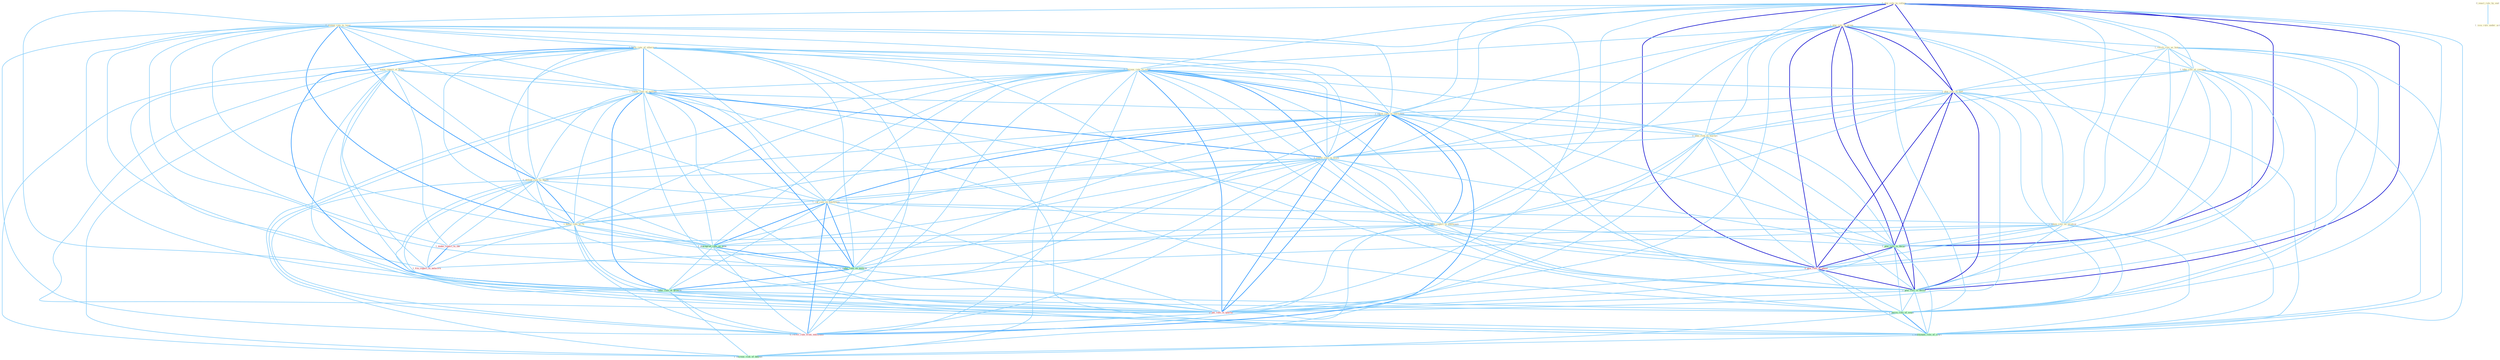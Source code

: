 Graph G{ 
    node
    [shape=polygon,style=filled,width=.5,height=.06,color="#BDFCC9",fixedsize=true,fontsize=4,
    fontcolor="#2f4f4f"];
    {node
    [color="#ffffe0", fontcolor="#8b7d6b"] "0_manag_rate_to_level " "0_plai_role_in_collaps " "1_plai_role_in_group " "1_relish_role_as_home " "1_have_rate_of_othernum " "0_increas_rate_in_coupl " "1_were_report_of_death " "1_lower_rate_of_million " "1_take_role_at_compani " "1_plai_role_in_fuel " "0_enact_rule_by_end " "1_relax_rate_in_entitynam " "0_take_risk_in_market " "0_lower_rate_in_week " "1_issu_rule_under_act " "0_defend_rate_to_death " "1_cut_rate_on_entitynam " "0_been_report_in_entitynam " "1_boost_rate_to_% " "1_taken_role_on_strategi "}
{node [color="#fff0f5", fontcolor="#b22222"] "0_plai_role_in_phase " "1_make_report_to_the " "0_pai_rate_in_quarter " "1_file_report_to_network " "0_receiv_rate_from_entitynam "}
edge [color="#B0E2FF"];

	"0_manag_rate_to_level " -- "1_have_rate_of_othernum " [w="1", color="#87cefa" ];
	"0_manag_rate_to_level " -- "0_increas_rate_in_coupl " [w="1", color="#87cefa" ];
	"0_manag_rate_to_level " -- "1_lower_rate_of_million " [w="1", color="#87cefa" ];
	"0_manag_rate_to_level " -- "1_relax_rate_in_entitynam " [w="1", color="#87cefa" ];
	"0_manag_rate_to_level " -- "0_lower_rate_in_week " [w="1", color="#87cefa" ];
	"0_manag_rate_to_level " -- "0_defend_rate_to_death " [w="2", color="#1e90ff" , len=0.8];
	"0_manag_rate_to_level " -- "1_cut_rate_on_entitynam " [w="1", color="#87cefa" ];
	"0_manag_rate_to_level " -- "1_boost_rate_to_% " [w="2", color="#1e90ff" , len=0.8];
	"0_manag_rate_to_level " -- "1_downgrad_rate_on_debt " [w="1", color="#87cefa" ];
	"0_manag_rate_to_level " -- "1_reduc_rate_on_million " [w="1", color="#87cefa" ];
	"0_manag_rate_to_level " -- "1_reduc_rate_of_growth " [w="1", color="#87cefa" ];
	"0_manag_rate_to_level " -- "1_make_report_to_the " [w="1", color="#87cefa" ];
	"0_manag_rate_to_level " -- "0_pai_rate_in_quarter " [w="1", color="#87cefa" ];
	"0_manag_rate_to_level " -- "1_file_report_to_network " [w="1", color="#87cefa" ];
	"0_manag_rate_to_level " -- "0_receiv_rate_from_entitynam " [w="1", color="#87cefa" ];
	"0_plai_role_in_collaps " -- "1_plai_role_in_group " [w="3", color="#0000cd" , len=0.6];
	"0_plai_role_in_collaps " -- "1_relish_role_as_home " [w="1", color="#87cefa" ];
	"0_plai_role_in_collaps " -- "0_increas_rate_in_coupl " [w="1", color="#87cefa" ];
	"0_plai_role_in_collaps " -- "1_take_role_at_compani " [w="1", color="#87cefa" ];
	"0_plai_role_in_collaps " -- "1_plai_role_in_fuel " [w="3", color="#0000cd" , len=0.6];
	"0_plai_role_in_collaps " -- "1_relax_rate_in_entitynam " [w="1", color="#87cefa" ];
	"0_plai_role_in_collaps " -- "0_take_risk_in_market " [w="1", color="#87cefa" ];
	"0_plai_role_in_collaps " -- "0_lower_rate_in_week " [w="1", color="#87cefa" ];
	"0_plai_role_in_collaps " -- "0_been_report_in_entitynam " [w="1", color="#87cefa" ];
	"0_plai_role_in_collaps " -- "1_taken_role_on_strategi " [w="1", color="#87cefa" ];
	"0_plai_role_in_collaps " -- "1_plai_role_in_decad " [w="3", color="#0000cd" , len=0.6];
	"0_plai_role_in_collaps " -- "0_plai_role_in_phase " [w="3", color="#0000cd" , len=0.6];
	"0_plai_role_in_collaps " -- "1_plai_role_in_declin " [w="3", color="#0000cd" , len=0.6];
	"0_plai_role_in_collaps " -- "0_pai_rate_in_quarter " [w="1", color="#87cefa" ];
	"0_plai_role_in_collaps " -- "1_pursu_role_of_senat " [w="1", color="#87cefa" ];
	"0_plai_role_in_collaps " -- "1_entitynam_role_of_court " [w="1", color="#87cefa" ];
	"1_plai_role_in_group " -- "1_relish_role_as_home " [w="1", color="#87cefa" ];
	"1_plai_role_in_group " -- "0_increas_rate_in_coupl " [w="1", color="#87cefa" ];
	"1_plai_role_in_group " -- "1_take_role_at_compani " [w="1", color="#87cefa" ];
	"1_plai_role_in_group " -- "1_plai_role_in_fuel " [w="3", color="#0000cd" , len=0.6];
	"1_plai_role_in_group " -- "1_relax_rate_in_entitynam " [w="1", color="#87cefa" ];
	"1_plai_role_in_group " -- "0_take_risk_in_market " [w="1", color="#87cefa" ];
	"1_plai_role_in_group " -- "0_lower_rate_in_week " [w="1", color="#87cefa" ];
	"1_plai_role_in_group " -- "0_been_report_in_entitynam " [w="1", color="#87cefa" ];
	"1_plai_role_in_group " -- "1_taken_role_on_strategi " [w="1", color="#87cefa" ];
	"1_plai_role_in_group " -- "1_plai_role_in_decad " [w="3", color="#0000cd" , len=0.6];
	"1_plai_role_in_group " -- "0_plai_role_in_phase " [w="3", color="#0000cd" , len=0.6];
	"1_plai_role_in_group " -- "1_plai_role_in_declin " [w="3", color="#0000cd" , len=0.6];
	"1_plai_role_in_group " -- "0_pai_rate_in_quarter " [w="1", color="#87cefa" ];
	"1_plai_role_in_group " -- "1_pursu_role_of_senat " [w="1", color="#87cefa" ];
	"1_plai_role_in_group " -- "1_entitynam_role_of_court " [w="1", color="#87cefa" ];
	"1_relish_role_as_home " -- "1_take_role_at_compani " [w="1", color="#87cefa" ];
	"1_relish_role_as_home " -- "1_plai_role_in_fuel " [w="1", color="#87cefa" ];
	"1_relish_role_as_home " -- "1_taken_role_on_strategi " [w="1", color="#87cefa" ];
	"1_relish_role_as_home " -- "1_plai_role_in_decad " [w="1", color="#87cefa" ];
	"1_relish_role_as_home " -- "0_plai_role_in_phase " [w="1", color="#87cefa" ];
	"1_relish_role_as_home " -- "1_plai_role_in_declin " [w="1", color="#87cefa" ];
	"1_relish_role_as_home " -- "1_pursu_role_of_senat " [w="1", color="#87cefa" ];
	"1_relish_role_as_home " -- "1_entitynam_role_of_court " [w="1", color="#87cefa" ];
	"1_have_rate_of_othernum " -- "0_increas_rate_in_coupl " [w="1", color="#87cefa" ];
	"1_have_rate_of_othernum " -- "1_were_report_of_death " [w="1", color="#87cefa" ];
	"1_have_rate_of_othernum " -- "1_lower_rate_of_million " [w="2", color="#1e90ff" , len=0.8];
	"1_have_rate_of_othernum " -- "1_relax_rate_in_entitynam " [w="1", color="#87cefa" ];
	"1_have_rate_of_othernum " -- "0_lower_rate_in_week " [w="1", color="#87cefa" ];
	"1_have_rate_of_othernum " -- "0_defend_rate_to_death " [w="1", color="#87cefa" ];
	"1_have_rate_of_othernum " -- "1_cut_rate_on_entitynam " [w="1", color="#87cefa" ];
	"1_have_rate_of_othernum " -- "1_boost_rate_to_% " [w="1", color="#87cefa" ];
	"1_have_rate_of_othernum " -- "1_downgrad_rate_on_debt " [w="1", color="#87cefa" ];
	"1_have_rate_of_othernum " -- "1_reduc_rate_on_million " [w="1", color="#87cefa" ];
	"1_have_rate_of_othernum " -- "1_reduc_rate_of_growth " [w="2", color="#1e90ff" , len=0.8];
	"1_have_rate_of_othernum " -- "0_pai_rate_in_quarter " [w="1", color="#87cefa" ];
	"1_have_rate_of_othernum " -- "1_pursu_role_of_senat " [w="1", color="#87cefa" ];
	"1_have_rate_of_othernum " -- "1_entitynam_role_of_court " [w="1", color="#87cefa" ];
	"1_have_rate_of_othernum " -- "0_receiv_rate_from_entitynam " [w="1", color="#87cefa" ];
	"1_have_rate_of_othernum " -- "1_increas_risk_of_default " [w="1", color="#87cefa" ];
	"0_increas_rate_in_coupl " -- "1_lower_rate_of_million " [w="1", color="#87cefa" ];
	"0_increas_rate_in_coupl " -- "1_plai_role_in_fuel " [w="1", color="#87cefa" ];
	"0_increas_rate_in_coupl " -- "1_relax_rate_in_entitynam " [w="2", color="#1e90ff" , len=0.8];
	"0_increas_rate_in_coupl " -- "0_take_risk_in_market " [w="1", color="#87cefa" ];
	"0_increas_rate_in_coupl " -- "0_lower_rate_in_week " [w="2", color="#1e90ff" , len=0.8];
	"0_increas_rate_in_coupl " -- "0_defend_rate_to_death " [w="1", color="#87cefa" ];
	"0_increas_rate_in_coupl " -- "1_cut_rate_on_entitynam " [w="1", color="#87cefa" ];
	"0_increas_rate_in_coupl " -- "0_been_report_in_entitynam " [w="1", color="#87cefa" ];
	"0_increas_rate_in_coupl " -- "1_boost_rate_to_% " [w="1", color="#87cefa" ];
	"0_increas_rate_in_coupl " -- "1_downgrad_rate_on_debt " [w="1", color="#87cefa" ];
	"0_increas_rate_in_coupl " -- "1_reduc_rate_on_million " [w="1", color="#87cefa" ];
	"0_increas_rate_in_coupl " -- "1_plai_role_in_decad " [w="1", color="#87cefa" ];
	"0_increas_rate_in_coupl " -- "0_plai_role_in_phase " [w="1", color="#87cefa" ];
	"0_increas_rate_in_coupl " -- "1_reduc_rate_of_growth " [w="1", color="#87cefa" ];
	"0_increas_rate_in_coupl " -- "1_plai_role_in_declin " [w="1", color="#87cefa" ];
	"0_increas_rate_in_coupl " -- "0_pai_rate_in_quarter " [w="2", color="#1e90ff" , len=0.8];
	"0_increas_rate_in_coupl " -- "0_receiv_rate_from_entitynam " [w="1", color="#87cefa" ];
	"0_increas_rate_in_coupl " -- "1_increas_risk_of_default " [w="1", color="#87cefa" ];
	"1_were_report_of_death " -- "1_lower_rate_of_million " [w="1", color="#87cefa" ];
	"1_were_report_of_death " -- "0_defend_rate_to_death " [w="1", color="#87cefa" ];
	"1_were_report_of_death " -- "0_been_report_in_entitynam " [w="1", color="#87cefa" ];
	"1_were_report_of_death " -- "1_reduc_rate_of_growth " [w="1", color="#87cefa" ];
	"1_were_report_of_death " -- "1_make_report_to_the " [w="1", color="#87cefa" ];
	"1_were_report_of_death " -- "1_pursu_role_of_senat " [w="1", color="#87cefa" ];
	"1_were_report_of_death " -- "1_file_report_to_network " [w="1", color="#87cefa" ];
	"1_were_report_of_death " -- "1_entitynam_role_of_court " [w="1", color="#87cefa" ];
	"1_were_report_of_death " -- "1_increas_risk_of_default " [w="1", color="#87cefa" ];
	"1_lower_rate_of_million " -- "1_relax_rate_in_entitynam " [w="1", color="#87cefa" ];
	"1_lower_rate_of_million " -- "0_lower_rate_in_week " [w="2", color="#1e90ff" , len=0.8];
	"1_lower_rate_of_million " -- "0_defend_rate_to_death " [w="1", color="#87cefa" ];
	"1_lower_rate_of_million " -- "1_cut_rate_on_entitynam " [w="1", color="#87cefa" ];
	"1_lower_rate_of_million " -- "1_boost_rate_to_% " [w="1", color="#87cefa" ];
	"1_lower_rate_of_million " -- "1_downgrad_rate_on_debt " [w="1", color="#87cefa" ];
	"1_lower_rate_of_million " -- "1_reduc_rate_on_million " [w="2", color="#1e90ff" , len=0.8];
	"1_lower_rate_of_million " -- "1_reduc_rate_of_growth " [w="2", color="#1e90ff" , len=0.8];
	"1_lower_rate_of_million " -- "0_pai_rate_in_quarter " [w="1", color="#87cefa" ];
	"1_lower_rate_of_million " -- "1_pursu_role_of_senat " [w="1", color="#87cefa" ];
	"1_lower_rate_of_million " -- "1_entitynam_role_of_court " [w="1", color="#87cefa" ];
	"1_lower_rate_of_million " -- "0_receiv_rate_from_entitynam " [w="1", color="#87cefa" ];
	"1_lower_rate_of_million " -- "1_increas_risk_of_default " [w="1", color="#87cefa" ];
	"1_take_role_at_compani " -- "1_plai_role_in_fuel " [w="1", color="#87cefa" ];
	"1_take_role_at_compani " -- "0_take_risk_in_market " [w="1", color="#87cefa" ];
	"1_take_role_at_compani " -- "1_taken_role_on_strategi " [w="1", color="#87cefa" ];
	"1_take_role_at_compani " -- "1_plai_role_in_decad " [w="1", color="#87cefa" ];
	"1_take_role_at_compani " -- "0_plai_role_in_phase " [w="1", color="#87cefa" ];
	"1_take_role_at_compani " -- "1_plai_role_in_declin " [w="1", color="#87cefa" ];
	"1_take_role_at_compani " -- "1_pursu_role_of_senat " [w="1", color="#87cefa" ];
	"1_take_role_at_compani " -- "1_entitynam_role_of_court " [w="1", color="#87cefa" ];
	"1_plai_role_in_fuel " -- "1_relax_rate_in_entitynam " [w="1", color="#87cefa" ];
	"1_plai_role_in_fuel " -- "0_take_risk_in_market " [w="1", color="#87cefa" ];
	"1_plai_role_in_fuel " -- "0_lower_rate_in_week " [w="1", color="#87cefa" ];
	"1_plai_role_in_fuel " -- "0_been_report_in_entitynam " [w="1", color="#87cefa" ];
	"1_plai_role_in_fuel " -- "1_taken_role_on_strategi " [w="1", color="#87cefa" ];
	"1_plai_role_in_fuel " -- "1_plai_role_in_decad " [w="3", color="#0000cd" , len=0.6];
	"1_plai_role_in_fuel " -- "0_plai_role_in_phase " [w="3", color="#0000cd" , len=0.6];
	"1_plai_role_in_fuel " -- "1_plai_role_in_declin " [w="3", color="#0000cd" , len=0.6];
	"1_plai_role_in_fuel " -- "0_pai_rate_in_quarter " [w="1", color="#87cefa" ];
	"1_plai_role_in_fuel " -- "1_pursu_role_of_senat " [w="1", color="#87cefa" ];
	"1_plai_role_in_fuel " -- "1_entitynam_role_of_court " [w="1", color="#87cefa" ];
	"0_enact_rule_by_end " -- "1_issu_rule_under_act " [w="1", color="#87cefa" ];
	"1_relax_rate_in_entitynam " -- "0_take_risk_in_market " [w="1", color="#87cefa" ];
	"1_relax_rate_in_entitynam " -- "0_lower_rate_in_week " [w="2", color="#1e90ff" , len=0.8];
	"1_relax_rate_in_entitynam " -- "0_defend_rate_to_death " [w="1", color="#87cefa" ];
	"1_relax_rate_in_entitynam " -- "1_cut_rate_on_entitynam " [w="2", color="#1e90ff" , len=0.8];
	"1_relax_rate_in_entitynam " -- "0_been_report_in_entitynam " [w="2", color="#1e90ff" , len=0.8];
	"1_relax_rate_in_entitynam " -- "1_boost_rate_to_% " [w="1", color="#87cefa" ];
	"1_relax_rate_in_entitynam " -- "1_downgrad_rate_on_debt " [w="1", color="#87cefa" ];
	"1_relax_rate_in_entitynam " -- "1_reduc_rate_on_million " [w="1", color="#87cefa" ];
	"1_relax_rate_in_entitynam " -- "1_plai_role_in_decad " [w="1", color="#87cefa" ];
	"1_relax_rate_in_entitynam " -- "0_plai_role_in_phase " [w="1", color="#87cefa" ];
	"1_relax_rate_in_entitynam " -- "1_reduc_rate_of_growth " [w="1", color="#87cefa" ];
	"1_relax_rate_in_entitynam " -- "1_plai_role_in_declin " [w="1", color="#87cefa" ];
	"1_relax_rate_in_entitynam " -- "0_pai_rate_in_quarter " [w="2", color="#1e90ff" , len=0.8];
	"1_relax_rate_in_entitynam " -- "0_receiv_rate_from_entitynam " [w="2", color="#1e90ff" , len=0.8];
	"0_take_risk_in_market " -- "0_lower_rate_in_week " [w="1", color="#87cefa" ];
	"0_take_risk_in_market " -- "0_been_report_in_entitynam " [w="1", color="#87cefa" ];
	"0_take_risk_in_market " -- "1_plai_role_in_decad " [w="1", color="#87cefa" ];
	"0_take_risk_in_market " -- "0_plai_role_in_phase " [w="1", color="#87cefa" ];
	"0_take_risk_in_market " -- "1_plai_role_in_declin " [w="1", color="#87cefa" ];
	"0_take_risk_in_market " -- "0_pai_rate_in_quarter " [w="1", color="#87cefa" ];
	"0_take_risk_in_market " -- "1_increas_risk_of_default " [w="1", color="#87cefa" ];
	"0_lower_rate_in_week " -- "0_defend_rate_to_death " [w="1", color="#87cefa" ];
	"0_lower_rate_in_week " -- "1_cut_rate_on_entitynam " [w="1", color="#87cefa" ];
	"0_lower_rate_in_week " -- "0_been_report_in_entitynam " [w="1", color="#87cefa" ];
	"0_lower_rate_in_week " -- "1_boost_rate_to_% " [w="1", color="#87cefa" ];
	"0_lower_rate_in_week " -- "1_downgrad_rate_on_debt " [w="1", color="#87cefa" ];
	"0_lower_rate_in_week " -- "1_reduc_rate_on_million " [w="1", color="#87cefa" ];
	"0_lower_rate_in_week " -- "1_plai_role_in_decad " [w="1", color="#87cefa" ];
	"0_lower_rate_in_week " -- "0_plai_role_in_phase " [w="1", color="#87cefa" ];
	"0_lower_rate_in_week " -- "1_reduc_rate_of_growth " [w="1", color="#87cefa" ];
	"0_lower_rate_in_week " -- "1_plai_role_in_declin " [w="1", color="#87cefa" ];
	"0_lower_rate_in_week " -- "0_pai_rate_in_quarter " [w="2", color="#1e90ff" , len=0.8];
	"0_lower_rate_in_week " -- "0_receiv_rate_from_entitynam " [w="1", color="#87cefa" ];
	"0_defend_rate_to_death " -- "1_cut_rate_on_entitynam " [w="1", color="#87cefa" ];
	"0_defend_rate_to_death " -- "1_boost_rate_to_% " [w="2", color="#1e90ff" , len=0.8];
	"0_defend_rate_to_death " -- "1_downgrad_rate_on_debt " [w="1", color="#87cefa" ];
	"0_defend_rate_to_death " -- "1_reduc_rate_on_million " [w="1", color="#87cefa" ];
	"0_defend_rate_to_death " -- "1_reduc_rate_of_growth " [w="1", color="#87cefa" ];
	"0_defend_rate_to_death " -- "1_make_report_to_the " [w="1", color="#87cefa" ];
	"0_defend_rate_to_death " -- "0_pai_rate_in_quarter " [w="1", color="#87cefa" ];
	"0_defend_rate_to_death " -- "1_file_report_to_network " [w="1", color="#87cefa" ];
	"0_defend_rate_to_death " -- "0_receiv_rate_from_entitynam " [w="1", color="#87cefa" ];
	"1_cut_rate_on_entitynam " -- "0_been_report_in_entitynam " [w="1", color="#87cefa" ];
	"1_cut_rate_on_entitynam " -- "1_boost_rate_to_% " [w="1", color="#87cefa" ];
	"1_cut_rate_on_entitynam " -- "1_taken_role_on_strategi " [w="1", color="#87cefa" ];
	"1_cut_rate_on_entitynam " -- "1_downgrad_rate_on_debt " [w="2", color="#1e90ff" , len=0.8];
	"1_cut_rate_on_entitynam " -- "1_reduc_rate_on_million " [w="2", color="#1e90ff" , len=0.8];
	"1_cut_rate_on_entitynam " -- "1_reduc_rate_of_growth " [w="1", color="#87cefa" ];
	"1_cut_rate_on_entitynam " -- "0_pai_rate_in_quarter " [w="1", color="#87cefa" ];
	"1_cut_rate_on_entitynam " -- "0_receiv_rate_from_entitynam " [w="2", color="#1e90ff" , len=0.8];
	"0_been_report_in_entitynam " -- "1_plai_role_in_decad " [w="1", color="#87cefa" ];
	"0_been_report_in_entitynam " -- "0_plai_role_in_phase " [w="1", color="#87cefa" ];
	"0_been_report_in_entitynam " -- "1_make_report_to_the " [w="1", color="#87cefa" ];
	"0_been_report_in_entitynam " -- "1_plai_role_in_declin " [w="1", color="#87cefa" ];
	"0_been_report_in_entitynam " -- "0_pai_rate_in_quarter " [w="1", color="#87cefa" ];
	"0_been_report_in_entitynam " -- "1_file_report_to_network " [w="1", color="#87cefa" ];
	"0_been_report_in_entitynam " -- "0_receiv_rate_from_entitynam " [w="1", color="#87cefa" ];
	"1_boost_rate_to_% " -- "1_downgrad_rate_on_debt " [w="1", color="#87cefa" ];
	"1_boost_rate_to_% " -- "1_reduc_rate_on_million " [w="1", color="#87cefa" ];
	"1_boost_rate_to_% " -- "1_reduc_rate_of_growth " [w="1", color="#87cefa" ];
	"1_boost_rate_to_% " -- "1_make_report_to_the " [w="1", color="#87cefa" ];
	"1_boost_rate_to_% " -- "0_pai_rate_in_quarter " [w="1", color="#87cefa" ];
	"1_boost_rate_to_% " -- "1_file_report_to_network " [w="1", color="#87cefa" ];
	"1_boost_rate_to_% " -- "0_receiv_rate_from_entitynam " [w="1", color="#87cefa" ];
	"1_taken_role_on_strategi " -- "1_downgrad_rate_on_debt " [w="1", color="#87cefa" ];
	"1_taken_role_on_strategi " -- "1_reduc_rate_on_million " [w="1", color="#87cefa" ];
	"1_taken_role_on_strategi " -- "1_plai_role_in_decad " [w="1", color="#87cefa" ];
	"1_taken_role_on_strategi " -- "0_plai_role_in_phase " [w="1", color="#87cefa" ];
	"1_taken_role_on_strategi " -- "1_plai_role_in_declin " [w="1", color="#87cefa" ];
	"1_taken_role_on_strategi " -- "1_pursu_role_of_senat " [w="1", color="#87cefa" ];
	"1_taken_role_on_strategi " -- "1_entitynam_role_of_court " [w="1", color="#87cefa" ];
	"1_downgrad_rate_on_debt " -- "1_reduc_rate_on_million " [w="2", color="#1e90ff" , len=0.8];
	"1_downgrad_rate_on_debt " -- "1_reduc_rate_of_growth " [w="1", color="#87cefa" ];
	"1_downgrad_rate_on_debt " -- "0_pai_rate_in_quarter " [w="1", color="#87cefa" ];
	"1_downgrad_rate_on_debt " -- "0_receiv_rate_from_entitynam " [w="1", color="#87cefa" ];
	"1_reduc_rate_on_million " -- "1_reduc_rate_of_growth " [w="2", color="#1e90ff" , len=0.8];
	"1_reduc_rate_on_million " -- "0_pai_rate_in_quarter " [w="1", color="#87cefa" ];
	"1_reduc_rate_on_million " -- "0_receiv_rate_from_entitynam " [w="1", color="#87cefa" ];
	"1_plai_role_in_decad " -- "0_plai_role_in_phase " [w="3", color="#0000cd" , len=0.6];
	"1_plai_role_in_decad " -- "1_plai_role_in_declin " [w="3", color="#0000cd" , len=0.6];
	"1_plai_role_in_decad " -- "0_pai_rate_in_quarter " [w="1", color="#87cefa" ];
	"1_plai_role_in_decad " -- "1_pursu_role_of_senat " [w="1", color="#87cefa" ];
	"1_plai_role_in_decad " -- "1_entitynam_role_of_court " [w="1", color="#87cefa" ];
	"0_plai_role_in_phase " -- "1_plai_role_in_declin " [w="3", color="#0000cd" , len=0.6];
	"0_plai_role_in_phase " -- "0_pai_rate_in_quarter " [w="1", color="#87cefa" ];
	"0_plai_role_in_phase " -- "1_pursu_role_of_senat " [w="1", color="#87cefa" ];
	"0_plai_role_in_phase " -- "1_entitynam_role_of_court " [w="1", color="#87cefa" ];
	"1_reduc_rate_of_growth " -- "0_pai_rate_in_quarter " [w="1", color="#87cefa" ];
	"1_reduc_rate_of_growth " -- "1_pursu_role_of_senat " [w="1", color="#87cefa" ];
	"1_reduc_rate_of_growth " -- "1_entitynam_role_of_court " [w="1", color="#87cefa" ];
	"1_reduc_rate_of_growth " -- "0_receiv_rate_from_entitynam " [w="1", color="#87cefa" ];
	"1_reduc_rate_of_growth " -- "1_increas_risk_of_default " [w="1", color="#87cefa" ];
	"1_make_report_to_the " -- "1_file_report_to_network " [w="2", color="#1e90ff" , len=0.8];
	"1_plai_role_in_declin " -- "0_pai_rate_in_quarter " [w="1", color="#87cefa" ];
	"1_plai_role_in_declin " -- "1_pursu_role_of_senat " [w="1", color="#87cefa" ];
	"1_plai_role_in_declin " -- "1_entitynam_role_of_court " [w="1", color="#87cefa" ];
	"0_pai_rate_in_quarter " -- "0_receiv_rate_from_entitynam " [w="1", color="#87cefa" ];
	"1_pursu_role_of_senat " -- "1_entitynam_role_of_court " [w="2", color="#1e90ff" , len=0.8];
	"1_pursu_role_of_senat " -- "1_increas_risk_of_default " [w="1", color="#87cefa" ];
	"1_entitynam_role_of_court " -- "1_increas_risk_of_default " [w="1", color="#87cefa" ];
}